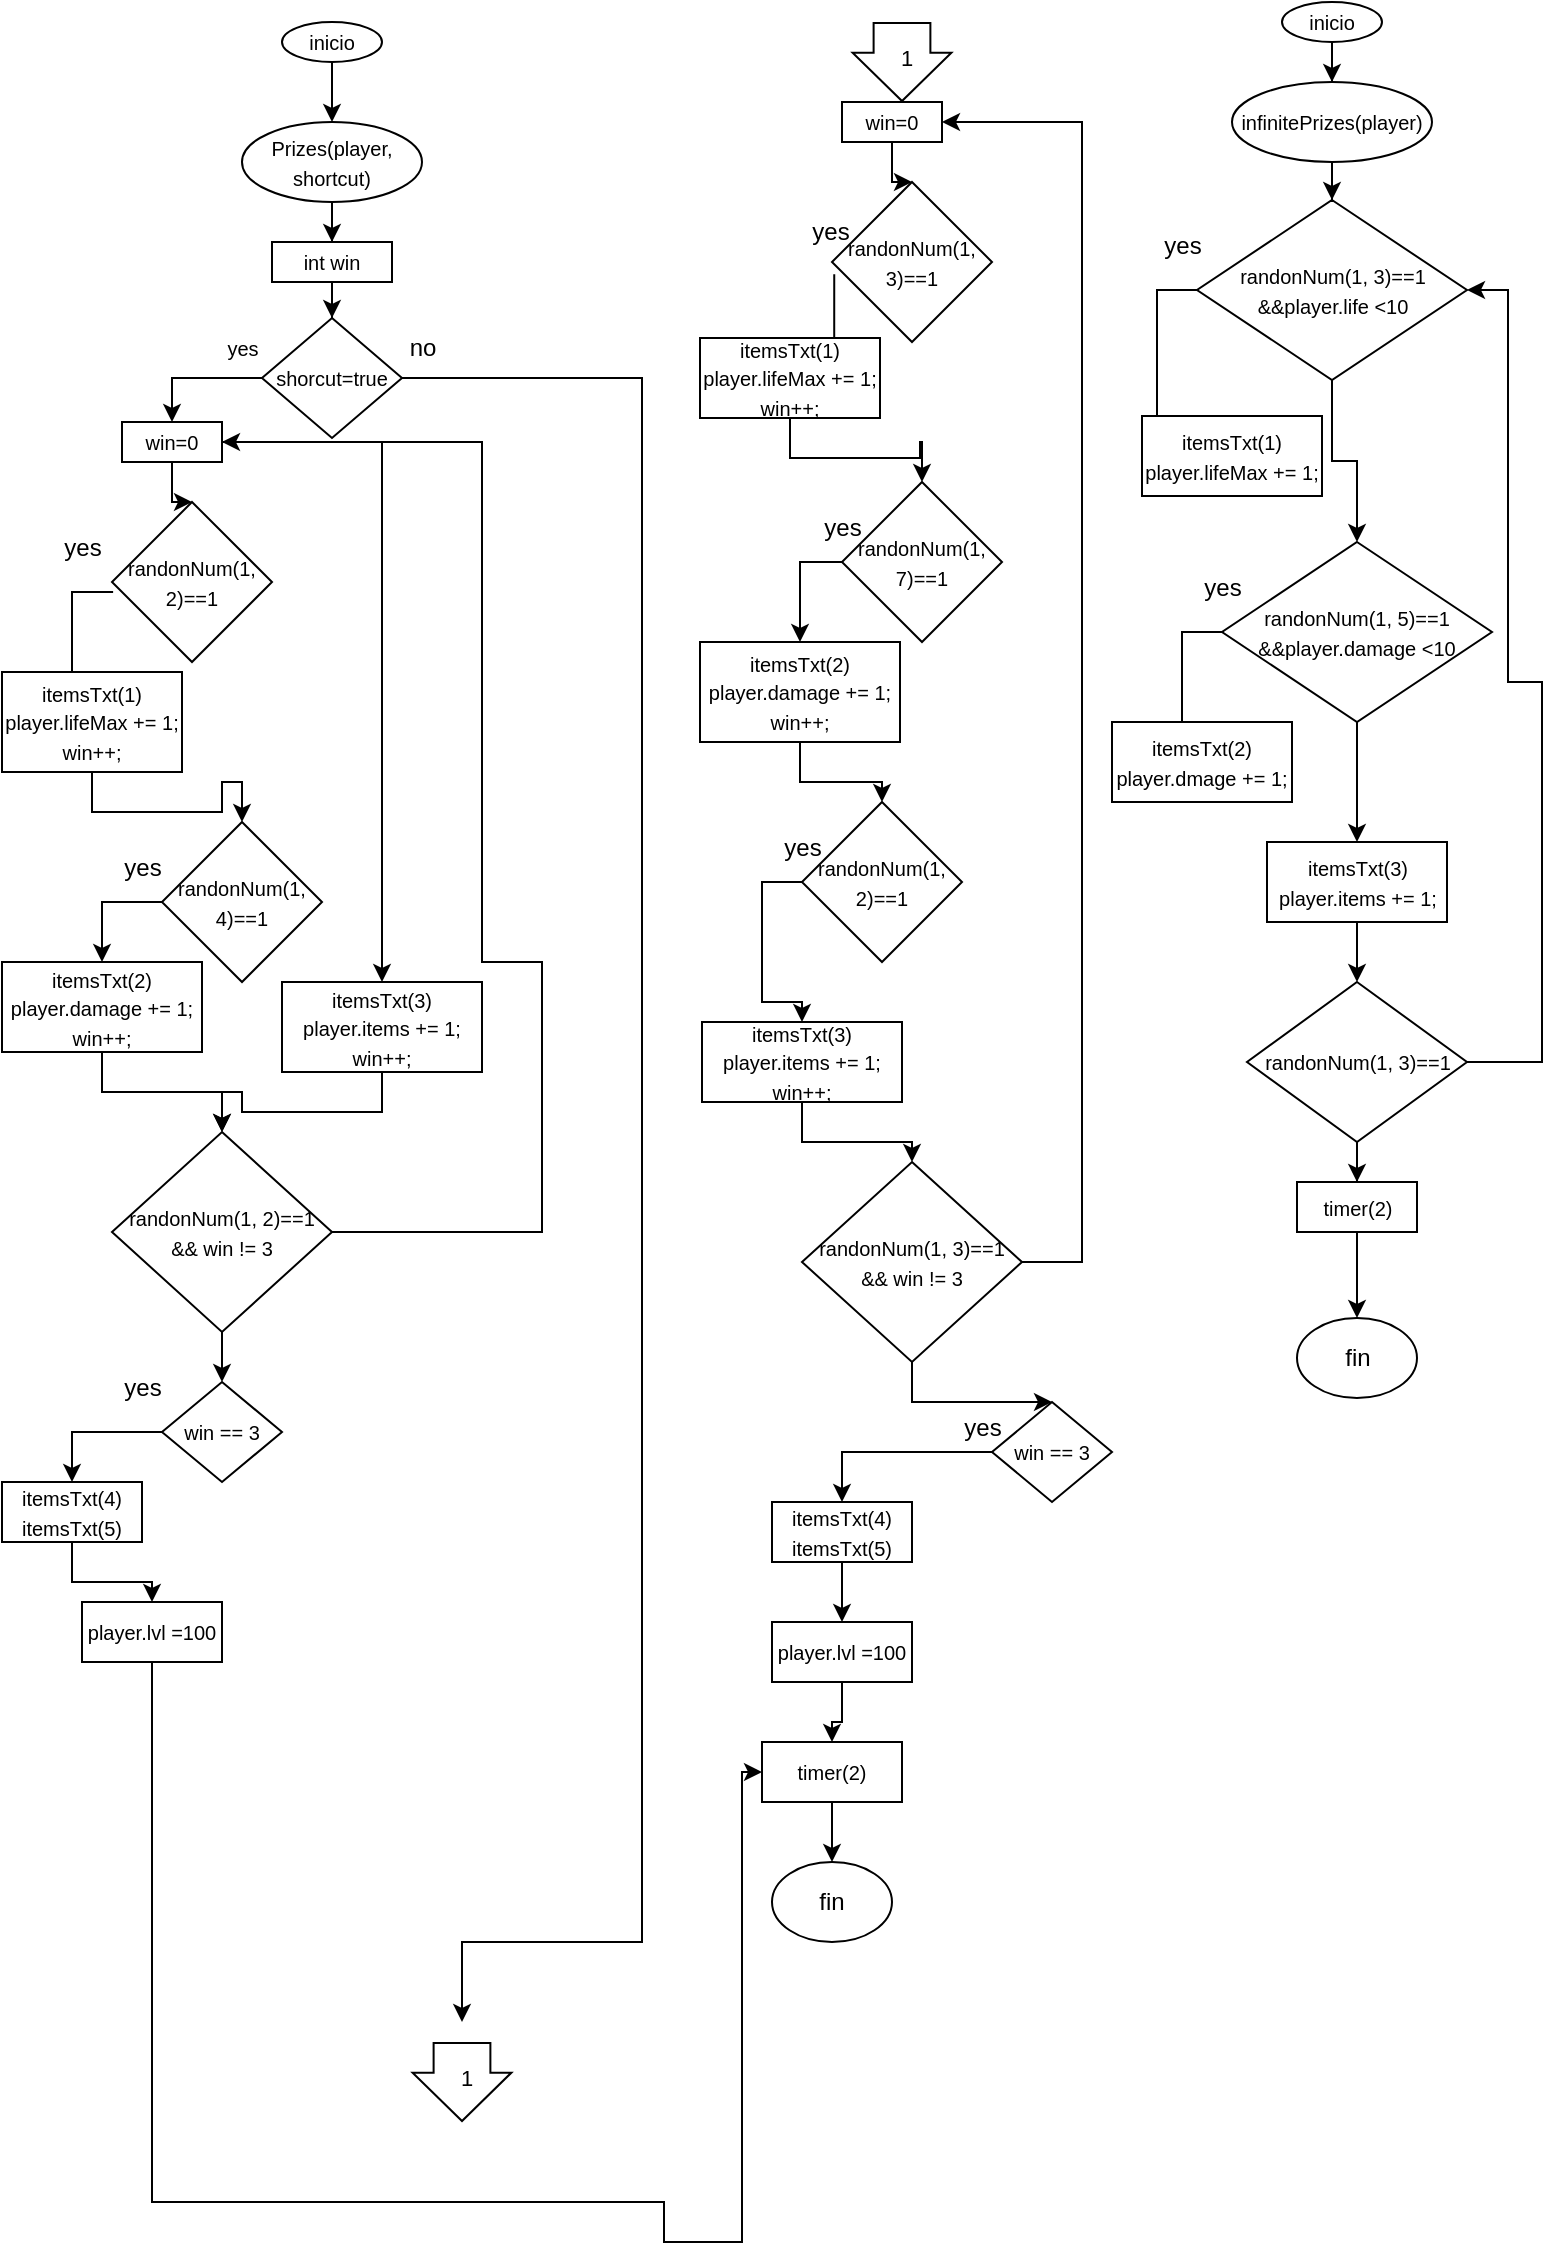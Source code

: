 <mxfile version="27.2.0">
  <diagram name="Página-1" id="TGySJNzwh5DUvGHJewyj">
    <mxGraphModel dx="1453" dy="718" grid="1" gridSize="10" guides="1" tooltips="1" connect="1" arrows="1" fold="1" page="1" pageScale="1" pageWidth="827" pageHeight="1169" math="0" shadow="0">
      <root>
        <mxCell id="0" />
        <mxCell id="1" parent="0" />
        <mxCell id="D4AIVkhYn-2Lcm_9Q2JB-681" value="" style="edgeStyle=orthogonalEdgeStyle;rounded=0;orthogonalLoop=1;jettySize=auto;html=1;" parent="1" source="D4AIVkhYn-2Lcm_9Q2JB-679" target="D4AIVkhYn-2Lcm_9Q2JB-680" edge="1">
          <mxGeometry relative="1" as="geometry" />
        </mxCell>
        <mxCell id="D4AIVkhYn-2Lcm_9Q2JB-679" value="&lt;font style=&quot;font-size: 10px;&quot;&gt;inicio&lt;/font&gt;" style="ellipse;whiteSpace=wrap;html=1;" parent="1" vertex="1">
          <mxGeometry x="160" y="30" width="50" height="20" as="geometry" />
        </mxCell>
        <mxCell id="D4AIVkhYn-2Lcm_9Q2JB-683" value="" style="edgeStyle=orthogonalEdgeStyle;rounded=0;orthogonalLoop=1;jettySize=auto;html=1;" parent="1" source="D4AIVkhYn-2Lcm_9Q2JB-680" target="D4AIVkhYn-2Lcm_9Q2JB-682" edge="1">
          <mxGeometry relative="1" as="geometry" />
        </mxCell>
        <mxCell id="D4AIVkhYn-2Lcm_9Q2JB-680" value="&lt;font style=&quot;font-size: 10px;&quot;&gt;Prizes(player, shortcut)&lt;/font&gt;" style="ellipse;whiteSpace=wrap;html=1;" parent="1" vertex="1">
          <mxGeometry x="140" y="80" width="90" height="40" as="geometry" />
        </mxCell>
        <mxCell id="D4AIVkhYn-2Lcm_9Q2JB-685" value="" style="edgeStyle=orthogonalEdgeStyle;rounded=0;orthogonalLoop=1;jettySize=auto;html=1;" parent="1" source="D4AIVkhYn-2Lcm_9Q2JB-682" target="D4AIVkhYn-2Lcm_9Q2JB-684" edge="1">
          <mxGeometry relative="1" as="geometry" />
        </mxCell>
        <mxCell id="D4AIVkhYn-2Lcm_9Q2JB-682" value="&lt;font style=&quot;font-size: 10px;&quot;&gt;int win&lt;/font&gt;" style="rounded=0;whiteSpace=wrap;html=1;" parent="1" vertex="1">
          <mxGeometry x="155" y="140" width="60" height="20" as="geometry" />
        </mxCell>
        <mxCell id="D4AIVkhYn-2Lcm_9Q2JB-687" style="edgeStyle=orthogonalEdgeStyle;rounded=0;orthogonalLoop=1;jettySize=auto;html=1;entryX=0.5;entryY=0;entryDx=0;entryDy=0;" parent="1" source="D4AIVkhYn-2Lcm_9Q2JB-684" target="D4AIVkhYn-2Lcm_9Q2JB-686" edge="1">
          <mxGeometry relative="1" as="geometry" />
        </mxCell>
        <mxCell id="D4AIVkhYn-2Lcm_9Q2JB-720" style="edgeStyle=orthogonalEdgeStyle;rounded=0;orthogonalLoop=1;jettySize=auto;html=1;" parent="1" source="D4AIVkhYn-2Lcm_9Q2JB-684" edge="1">
          <mxGeometry relative="1" as="geometry">
            <mxPoint x="250" y="1030" as="targetPoint" />
            <Array as="points">
              <mxPoint x="340" y="208" />
              <mxPoint x="340" y="990" />
              <mxPoint x="250" y="990" />
            </Array>
          </mxGeometry>
        </mxCell>
        <mxCell id="D4AIVkhYn-2Lcm_9Q2JB-684" value="&lt;font style=&quot;font-size: 10px;&quot;&gt;shorcut=true&lt;/font&gt;" style="rhombus;whiteSpace=wrap;html=1;" parent="1" vertex="1">
          <mxGeometry x="150" y="178" width="70" height="60" as="geometry" />
        </mxCell>
        <mxCell id="D4AIVkhYn-2Lcm_9Q2JB-690" value="" style="edgeStyle=orthogonalEdgeStyle;rounded=0;orthogonalLoop=1;jettySize=auto;html=1;" parent="1" source="D4AIVkhYn-2Lcm_9Q2JB-686" target="D4AIVkhYn-2Lcm_9Q2JB-689" edge="1">
          <mxGeometry relative="1" as="geometry" />
        </mxCell>
        <mxCell id="6bKhDqab4c361egNnqWA-1" style="edgeStyle=orthogonalEdgeStyle;rounded=0;orthogonalLoop=1;jettySize=auto;html=1;" edge="1" parent="1" source="D4AIVkhYn-2Lcm_9Q2JB-686" target="D4AIVkhYn-2Lcm_9Q2JB-708">
          <mxGeometry relative="1" as="geometry" />
        </mxCell>
        <mxCell id="D4AIVkhYn-2Lcm_9Q2JB-686" value="&lt;font style=&quot;font-size: 10px;&quot;&gt;win=0&lt;/font&gt;" style="rounded=0;whiteSpace=wrap;html=1;" parent="1" vertex="1">
          <mxGeometry x="80" y="230" width="50" height="20" as="geometry" />
        </mxCell>
        <mxCell id="D4AIVkhYn-2Lcm_9Q2JB-688" value="&lt;font style=&quot;font-size: 10px;&quot;&gt;yes&lt;/font&gt;" style="text;html=1;align=center;verticalAlign=middle;resizable=0;points=[];autosize=1;strokeColor=none;fillColor=none;" parent="1" vertex="1">
          <mxGeometry x="120" y="178" width="40" height="30" as="geometry" />
        </mxCell>
        <mxCell id="D4AIVkhYn-2Lcm_9Q2JB-694" style="edgeStyle=orthogonalEdgeStyle;rounded=0;orthogonalLoop=1;jettySize=auto;html=1;entryX=0.5;entryY=0;entryDx=0;entryDy=0;exitX=0.007;exitY=0.563;exitDx=0;exitDy=0;exitPerimeter=0;" parent="1" source="D4AIVkhYn-2Lcm_9Q2JB-689" target="D4AIVkhYn-2Lcm_9Q2JB-696" edge="1">
          <mxGeometry relative="1" as="geometry">
            <mxPoint x="75" y="370" as="targetPoint" />
          </mxGeometry>
        </mxCell>
        <mxCell id="D4AIVkhYn-2Lcm_9Q2JB-689" value="&lt;font style=&quot;font-size: 10px;&quot;&gt;randonNum(1, 2)==1&lt;/font&gt;" style="rhombus;whiteSpace=wrap;html=1;" parent="1" vertex="1">
          <mxGeometry x="75" y="270" width="80" height="80" as="geometry" />
        </mxCell>
        <mxCell id="D4AIVkhYn-2Lcm_9Q2JB-700" value="" style="edgeStyle=orthogonalEdgeStyle;rounded=0;orthogonalLoop=1;jettySize=auto;html=1;" parent="1" source="D4AIVkhYn-2Lcm_9Q2JB-696" target="D4AIVkhYn-2Lcm_9Q2JB-699" edge="1">
          <mxGeometry relative="1" as="geometry" />
        </mxCell>
        <mxCell id="D4AIVkhYn-2Lcm_9Q2JB-696" value="&lt;div&gt;&lt;font style=&quot;font-size: 10px;&quot;&gt;itemsTxt(1)&lt;/font&gt;&lt;/div&gt;&lt;div&gt;&lt;font style=&quot;font-size: 10px;&quot;&gt;player.lifeMax += 1;&lt;/font&gt;&lt;/div&gt;&lt;div&gt;&lt;font style=&quot;font-size: 10px;&quot;&gt;win++;&lt;/font&gt;&lt;/div&gt;" style="rounded=0;whiteSpace=wrap;html=1;" parent="1" vertex="1">
          <mxGeometry x="20" y="355" width="90" height="50" as="geometry" />
        </mxCell>
        <mxCell id="D4AIVkhYn-2Lcm_9Q2JB-699" value="&lt;font style=&quot;font-size: 10px;&quot;&gt;randonNum(1, 4)==1&lt;/font&gt;" style="rhombus;whiteSpace=wrap;html=1;" parent="1" vertex="1">
          <mxGeometry x="100" y="430" width="80" height="80" as="geometry" />
        </mxCell>
        <mxCell id="D4AIVkhYn-2Lcm_9Q2JB-711" style="edgeStyle=orthogonalEdgeStyle;rounded=0;orthogonalLoop=1;jettySize=auto;html=1;" parent="1" source="D4AIVkhYn-2Lcm_9Q2JB-704" target="D4AIVkhYn-2Lcm_9Q2JB-710" edge="1">
          <mxGeometry relative="1" as="geometry" />
        </mxCell>
        <mxCell id="D4AIVkhYn-2Lcm_9Q2JB-704" value="&lt;div&gt;&lt;font style=&quot;font-size: 10px;&quot;&gt;itemsTxt(2)&lt;/font&gt;&lt;/div&gt;&lt;div&gt;&lt;font style=&quot;font-size: 10px;&quot;&gt;player.damage += 1;&lt;/font&gt;&lt;/div&gt;&lt;div&gt;&lt;font style=&quot;font-size: 10px;&quot;&gt;win++;&lt;/font&gt;&lt;/div&gt;" style="rounded=0;whiteSpace=wrap;html=1;" parent="1" vertex="1">
          <mxGeometry x="20" y="500" width="100" height="45" as="geometry" />
        </mxCell>
        <mxCell id="D4AIVkhYn-2Lcm_9Q2JB-705" style="edgeStyle=orthogonalEdgeStyle;rounded=0;orthogonalLoop=1;jettySize=auto;html=1;entryX=0.5;entryY=0;entryDx=0;entryDy=0;exitX=0;exitY=0.5;exitDx=0;exitDy=0;" parent="1" source="D4AIVkhYn-2Lcm_9Q2JB-699" target="D4AIVkhYn-2Lcm_9Q2JB-704" edge="1">
          <mxGeometry relative="1" as="geometry">
            <mxPoint x="69.96" y="500" as="targetPoint" />
          </mxGeometry>
        </mxCell>
        <mxCell id="D4AIVkhYn-2Lcm_9Q2JB-712" style="edgeStyle=orthogonalEdgeStyle;rounded=0;orthogonalLoop=1;jettySize=auto;html=1;" parent="1" source="D4AIVkhYn-2Lcm_9Q2JB-708" target="D4AIVkhYn-2Lcm_9Q2JB-710" edge="1">
          <mxGeometry relative="1" as="geometry" />
        </mxCell>
        <mxCell id="D4AIVkhYn-2Lcm_9Q2JB-708" value="&lt;div&gt;&lt;font style=&quot;font-size: 10px;&quot;&gt;itemsTxt(3)&lt;/font&gt;&lt;/div&gt;&lt;div&gt;&lt;font style=&quot;font-size: 10px;&quot;&gt;player.items += 1;&lt;/font&gt;&lt;/div&gt;&lt;div&gt;&lt;font style=&quot;font-size: 10px;&quot;&gt;win++;&lt;/font&gt;&lt;/div&gt;" style="rounded=0;whiteSpace=wrap;html=1;" parent="1" vertex="1">
          <mxGeometry x="160" y="510" width="100" height="45" as="geometry" />
        </mxCell>
        <mxCell id="D4AIVkhYn-2Lcm_9Q2JB-713" style="edgeStyle=orthogonalEdgeStyle;rounded=0;orthogonalLoop=1;jettySize=auto;html=1;entryX=1;entryY=0.5;entryDx=0;entryDy=0;exitX=1;exitY=0.5;exitDx=0;exitDy=0;" parent="1" source="D4AIVkhYn-2Lcm_9Q2JB-710" target="D4AIVkhYn-2Lcm_9Q2JB-686" edge="1">
          <mxGeometry relative="1" as="geometry">
            <Array as="points">
              <mxPoint x="290" y="635" />
              <mxPoint x="290" y="500" />
              <mxPoint x="260" y="500" />
              <mxPoint x="260" y="240" />
            </Array>
          </mxGeometry>
        </mxCell>
        <mxCell id="D4AIVkhYn-2Lcm_9Q2JB-715" value="" style="edgeStyle=orthogonalEdgeStyle;rounded=0;orthogonalLoop=1;jettySize=auto;html=1;" parent="1" source="D4AIVkhYn-2Lcm_9Q2JB-710" target="D4AIVkhYn-2Lcm_9Q2JB-714" edge="1">
          <mxGeometry relative="1" as="geometry" />
        </mxCell>
        <mxCell id="D4AIVkhYn-2Lcm_9Q2JB-710" value="&lt;font style=&quot;font-size: 10px;&quot;&gt;randonNum(1, 2)==1 &amp;amp;&amp;amp; win != 3&lt;/font&gt;" style="rhombus;whiteSpace=wrap;html=1;" parent="1" vertex="1">
          <mxGeometry x="75" y="585" width="110" height="100" as="geometry" />
        </mxCell>
        <mxCell id="6bKhDqab4c361egNnqWA-3" style="edgeStyle=orthogonalEdgeStyle;rounded=0;orthogonalLoop=1;jettySize=auto;html=1;entryX=0.5;entryY=0;entryDx=0;entryDy=0;" edge="1" parent="1" source="D4AIVkhYn-2Lcm_9Q2JB-714" target="6bKhDqab4c361egNnqWA-2">
          <mxGeometry relative="1" as="geometry" />
        </mxCell>
        <mxCell id="D4AIVkhYn-2Lcm_9Q2JB-714" value="&lt;font style=&quot;font-size: 10px;&quot;&gt;win == 3&lt;/font&gt;" style="rhombus;whiteSpace=wrap;html=1;" parent="1" vertex="1">
          <mxGeometry x="100" y="710" width="60" height="50" as="geometry" />
        </mxCell>
        <mxCell id="D4AIVkhYn-2Lcm_9Q2JB-768" style="edgeStyle=orthogonalEdgeStyle;rounded=0;orthogonalLoop=1;jettySize=auto;html=1;entryX=0;entryY=0.5;entryDx=0;entryDy=0;" parent="1" source="D4AIVkhYn-2Lcm_9Q2JB-718" edge="1" target="D4AIVkhYn-2Lcm_9Q2JB-769">
          <mxGeometry relative="1" as="geometry">
            <mxPoint x="420" y="1130" as="targetPoint" />
            <Array as="points">
              <mxPoint x="95" y="1120" />
              <mxPoint x="351" y="1120" />
              <mxPoint x="351" y="1140" />
              <mxPoint x="390" y="1140" />
              <mxPoint x="390" y="905" />
            </Array>
          </mxGeometry>
        </mxCell>
        <mxCell id="D4AIVkhYn-2Lcm_9Q2JB-718" value="&lt;font style=&quot;font-size: 10px;&quot;&gt;player.lvl =100&lt;/font&gt;" style="rounded=0;whiteSpace=wrap;html=1;" parent="1" vertex="1">
          <mxGeometry x="60" y="820" width="70" height="30" as="geometry" />
        </mxCell>
        <mxCell id="D4AIVkhYn-2Lcm_9Q2JB-721" value="" style="shape=flexArrow;endArrow=classic;html=1;rounded=0;width=28.387;endSize=7.723;" parent="1" edge="1">
          <mxGeometry width="50" height="50" relative="1" as="geometry">
            <mxPoint x="250" y="1040" as="sourcePoint" />
            <mxPoint x="250" y="1080" as="targetPoint" />
          </mxGeometry>
        </mxCell>
        <mxCell id="D4AIVkhYn-2Lcm_9Q2JB-722" value="1" style="edgeLabel;html=1;align=center;verticalAlign=middle;resizable=0;points=[];" parent="D4AIVkhYn-2Lcm_9Q2JB-721" vertex="1" connectable="0">
          <mxGeometry x="-0.126" y="2" relative="1" as="geometry">
            <mxPoint as="offset" />
          </mxGeometry>
        </mxCell>
        <mxCell id="D4AIVkhYn-2Lcm_9Q2JB-723" value="" style="shape=flexArrow;endArrow=classic;html=1;rounded=0;width=28.387;endSize=7.723;fontStyle=1" parent="1" edge="1">
          <mxGeometry width="50" height="50" relative="1" as="geometry">
            <mxPoint x="470" y="30" as="sourcePoint" />
            <mxPoint x="470" y="70" as="targetPoint" />
          </mxGeometry>
        </mxCell>
        <mxCell id="D4AIVkhYn-2Lcm_9Q2JB-724" value="1" style="edgeLabel;html=1;align=center;verticalAlign=middle;resizable=0;points=[];" parent="D4AIVkhYn-2Lcm_9Q2JB-723" vertex="1" connectable="0">
          <mxGeometry x="-0.126" y="2" relative="1" as="geometry">
            <mxPoint as="offset" />
          </mxGeometry>
        </mxCell>
        <mxCell id="D4AIVkhYn-2Lcm_9Q2JB-726" value="" style="edgeStyle=orthogonalEdgeStyle;rounded=0;orthogonalLoop=1;jettySize=auto;html=1;" parent="1" source="D4AIVkhYn-2Lcm_9Q2JB-727" target="D4AIVkhYn-2Lcm_9Q2JB-729" edge="1">
          <mxGeometry relative="1" as="geometry" />
        </mxCell>
        <mxCell id="D4AIVkhYn-2Lcm_9Q2JB-727" value="&lt;font style=&quot;font-size: 10px;&quot;&gt;win=0&lt;/font&gt;" style="rounded=0;whiteSpace=wrap;html=1;" parent="1" vertex="1">
          <mxGeometry x="440" y="70" width="50" height="20" as="geometry" />
        </mxCell>
        <mxCell id="D4AIVkhYn-2Lcm_9Q2JB-750" style="edgeStyle=orthogonalEdgeStyle;rounded=0;orthogonalLoop=1;jettySize=auto;html=1;exitX=0.014;exitY=0.577;exitDx=0;exitDy=0;exitPerimeter=0;entryX=0.5;entryY=0;entryDx=0;entryDy=0;" parent="1" source="D4AIVkhYn-2Lcm_9Q2JB-729" target="D4AIVkhYn-2Lcm_9Q2JB-733" edge="1">
          <mxGeometry relative="1" as="geometry">
            <mxPoint x="435" y="210" as="targetPoint" />
            <Array as="points">
              <mxPoint x="436" y="210" />
              <mxPoint x="410" y="210" />
              <mxPoint x="410" y="198" />
            </Array>
          </mxGeometry>
        </mxCell>
        <mxCell id="D4AIVkhYn-2Lcm_9Q2JB-729" value="&lt;font style=&quot;font-size: 10px;&quot;&gt;randonNum(1, 3)==1&lt;/font&gt;" style="rhombus;whiteSpace=wrap;html=1;" parent="1" vertex="1">
          <mxGeometry x="435" y="110" width="80" height="80" as="geometry" />
        </mxCell>
        <mxCell id="D4AIVkhYn-2Lcm_9Q2JB-732" value="" style="edgeStyle=orthogonalEdgeStyle;rounded=0;orthogonalLoop=1;jettySize=auto;html=1;" parent="1" source="D4AIVkhYn-2Lcm_9Q2JB-733" target="D4AIVkhYn-2Lcm_9Q2JB-734" edge="1">
          <mxGeometry relative="1" as="geometry" />
        </mxCell>
        <mxCell id="D4AIVkhYn-2Lcm_9Q2JB-733" value="&lt;div&gt;&lt;font style=&quot;font-size: 10px;&quot;&gt;itemsTxt(1)&lt;/font&gt;&lt;/div&gt;&lt;div&gt;&lt;font style=&quot;font-size: 10px;&quot;&gt;player.lifeMax += 1;&lt;/font&gt;&lt;/div&gt;&lt;div&gt;&lt;font style=&quot;font-size: 10px;&quot;&gt;win++;&lt;/font&gt;&lt;/div&gt;" style="rounded=0;whiteSpace=wrap;html=1;" parent="1" vertex="1">
          <mxGeometry x="369" y="188" width="90" height="40" as="geometry" />
        </mxCell>
        <mxCell id="D4AIVkhYn-2Lcm_9Q2JB-734" value="&lt;font style=&quot;font-size: 10px;&quot;&gt;randonNum(1, 7)==1&lt;/font&gt;" style="rhombus;whiteSpace=wrap;html=1;" parent="1" vertex="1">
          <mxGeometry x="440" y="260" width="80" height="80" as="geometry" />
        </mxCell>
        <mxCell id="D4AIVkhYn-2Lcm_9Q2JB-747" value="" style="edgeStyle=orthogonalEdgeStyle;rounded=0;orthogonalLoop=1;jettySize=auto;html=1;" parent="1" source="D4AIVkhYn-2Lcm_9Q2JB-738" target="D4AIVkhYn-2Lcm_9Q2JB-746" edge="1">
          <mxGeometry relative="1" as="geometry" />
        </mxCell>
        <mxCell id="D4AIVkhYn-2Lcm_9Q2JB-738" value="&lt;div&gt;&lt;font style=&quot;font-size: 10px;&quot;&gt;itemsTxt(2)&lt;/font&gt;&lt;/div&gt;&lt;div&gt;&lt;font style=&quot;font-size: 10px;&quot;&gt;player.damage += 1;&lt;/font&gt;&lt;/div&gt;&lt;div&gt;&lt;font style=&quot;font-size: 10px;&quot;&gt;win++;&lt;/font&gt;&lt;/div&gt;" style="rounded=0;whiteSpace=wrap;html=1;" parent="1" vertex="1">
          <mxGeometry x="369" y="340" width="100" height="50" as="geometry" />
        </mxCell>
        <mxCell id="D4AIVkhYn-2Lcm_9Q2JB-739" style="edgeStyle=orthogonalEdgeStyle;rounded=0;orthogonalLoop=1;jettySize=auto;html=1;entryX=0.5;entryY=0;entryDx=0;entryDy=0;exitX=0;exitY=0.5;exitDx=0;exitDy=0;" parent="1" source="D4AIVkhYn-2Lcm_9Q2JB-734" target="D4AIVkhYn-2Lcm_9Q2JB-738" edge="1">
          <mxGeometry relative="1" as="geometry">
            <mxPoint x="419.96" y="430" as="targetPoint" />
          </mxGeometry>
        </mxCell>
        <mxCell id="D4AIVkhYn-2Lcm_9Q2JB-752" value="" style="edgeStyle=orthogonalEdgeStyle;rounded=0;orthogonalLoop=1;jettySize=auto;html=1;" parent="1" source="D4AIVkhYn-2Lcm_9Q2JB-743" target="D4AIVkhYn-2Lcm_9Q2JB-751" edge="1">
          <mxGeometry relative="1" as="geometry" />
        </mxCell>
        <mxCell id="D4AIVkhYn-2Lcm_9Q2JB-743" value="&lt;div&gt;&lt;font style=&quot;font-size: 10px;&quot;&gt;itemsTxt(3)&lt;/font&gt;&lt;/div&gt;&lt;div&gt;&lt;font style=&quot;font-size: 10px;&quot;&gt;player.items += 1;&lt;/font&gt;&lt;/div&gt;&lt;div&gt;&lt;font style=&quot;font-size: 10px;&quot;&gt;win++;&lt;/font&gt;&lt;/div&gt;" style="rounded=0;whiteSpace=wrap;html=1;" parent="1" vertex="1">
          <mxGeometry x="370" y="530" width="100" height="40" as="geometry" />
        </mxCell>
        <mxCell id="D4AIVkhYn-2Lcm_9Q2JB-749" style="edgeStyle=orthogonalEdgeStyle;rounded=0;orthogonalLoop=1;jettySize=auto;html=1;entryX=0.5;entryY=0;entryDx=0;entryDy=0;exitX=0;exitY=0.5;exitDx=0;exitDy=0;" parent="1" source="D4AIVkhYn-2Lcm_9Q2JB-746" target="D4AIVkhYn-2Lcm_9Q2JB-743" edge="1">
          <mxGeometry relative="1" as="geometry">
            <mxPoint x="419" y="545.0" as="targetPoint" />
          </mxGeometry>
        </mxCell>
        <mxCell id="D4AIVkhYn-2Lcm_9Q2JB-746" value="&lt;font style=&quot;font-size: 10px;&quot;&gt;randonNum(1, 2)==1&lt;/font&gt;" style="rhombus;whiteSpace=wrap;html=1;" parent="1" vertex="1">
          <mxGeometry x="420" y="420" width="80" height="80" as="geometry" />
        </mxCell>
        <mxCell id="D4AIVkhYn-2Lcm_9Q2JB-760" style="edgeStyle=orthogonalEdgeStyle;rounded=0;orthogonalLoop=1;jettySize=auto;html=1;entryX=0.5;entryY=0;entryDx=0;entryDy=0;" parent="1" source="D4AIVkhYn-2Lcm_9Q2JB-751" target="D4AIVkhYn-2Lcm_9Q2JB-756" edge="1">
          <mxGeometry relative="1" as="geometry" />
        </mxCell>
        <mxCell id="6bKhDqab4c361egNnqWA-13" style="edgeStyle=orthogonalEdgeStyle;rounded=0;orthogonalLoop=1;jettySize=auto;html=1;entryX=1;entryY=0.5;entryDx=0;entryDy=0;" edge="1" parent="1" source="D4AIVkhYn-2Lcm_9Q2JB-751" target="D4AIVkhYn-2Lcm_9Q2JB-727">
          <mxGeometry relative="1" as="geometry">
            <Array as="points">
              <mxPoint x="560" y="650" />
              <mxPoint x="560" y="80" />
            </Array>
          </mxGeometry>
        </mxCell>
        <mxCell id="D4AIVkhYn-2Lcm_9Q2JB-751" value="&lt;font style=&quot;font-size: 10px;&quot;&gt;randonNum(1, 3)==1 &amp;amp;&amp;amp; win != 3&lt;/font&gt;" style="rhombus;whiteSpace=wrap;html=1;" parent="1" vertex="1">
          <mxGeometry x="420" y="600" width="110" height="100" as="geometry" />
        </mxCell>
        <mxCell id="D4AIVkhYn-2Lcm_9Q2JB-755" style="edgeStyle=orthogonalEdgeStyle;rounded=0;orthogonalLoop=1;jettySize=auto;html=1;entryX=0.5;entryY=0;entryDx=0;entryDy=0;" parent="1" source="D4AIVkhYn-2Lcm_9Q2JB-756" target="6bKhDqab4c361egNnqWA-14" edge="1">
          <mxGeometry relative="1" as="geometry">
            <mxPoint x="455" y="780" as="targetPoint" />
          </mxGeometry>
        </mxCell>
        <mxCell id="D4AIVkhYn-2Lcm_9Q2JB-756" value="&lt;font style=&quot;font-size: 10px;&quot;&gt;win == 3&lt;/font&gt;" style="rhombus;whiteSpace=wrap;html=1;" parent="1" vertex="1">
          <mxGeometry x="515" y="720" width="60" height="50" as="geometry" />
        </mxCell>
        <mxCell id="6bKhDqab4c361egNnqWA-17" style="edgeStyle=orthogonalEdgeStyle;rounded=0;orthogonalLoop=1;jettySize=auto;html=1;entryX=0.5;entryY=0;entryDx=0;entryDy=0;" edge="1" parent="1" source="D4AIVkhYn-2Lcm_9Q2JB-759" target="D4AIVkhYn-2Lcm_9Q2JB-769">
          <mxGeometry relative="1" as="geometry" />
        </mxCell>
        <mxCell id="D4AIVkhYn-2Lcm_9Q2JB-759" value="&lt;font style=&quot;font-size: 10px;&quot;&gt;player.lvl =100&lt;/font&gt;" style="rounded=0;whiteSpace=wrap;html=1;" parent="1" vertex="1">
          <mxGeometry x="405" y="830" width="70" height="30" as="geometry" />
        </mxCell>
        <mxCell id="D4AIVkhYn-2Lcm_9Q2JB-771" value="" style="edgeStyle=orthogonalEdgeStyle;rounded=0;orthogonalLoop=1;jettySize=auto;html=1;" parent="1" source="D4AIVkhYn-2Lcm_9Q2JB-769" target="D4AIVkhYn-2Lcm_9Q2JB-770" edge="1">
          <mxGeometry relative="1" as="geometry" />
        </mxCell>
        <mxCell id="D4AIVkhYn-2Lcm_9Q2JB-769" value="&lt;font style=&quot;font-size: 10px;&quot;&gt;timer(2)&lt;/font&gt;" style="rounded=0;whiteSpace=wrap;html=1;" parent="1" vertex="1">
          <mxGeometry x="400" y="890" width="70" height="30" as="geometry" />
        </mxCell>
        <mxCell id="D4AIVkhYn-2Lcm_9Q2JB-770" value="fin" style="ellipse;whiteSpace=wrap;html=1;" parent="1" vertex="1">
          <mxGeometry x="405" y="950" width="60" height="40" as="geometry" />
        </mxCell>
        <mxCell id="6bKhDqab4c361egNnqWA-9" style="edgeStyle=orthogonalEdgeStyle;rounded=0;orthogonalLoop=1;jettySize=auto;html=1;entryX=0.5;entryY=0;entryDx=0;entryDy=0;" edge="1" parent="1" source="6bKhDqab4c361egNnqWA-2" target="D4AIVkhYn-2Lcm_9Q2JB-718">
          <mxGeometry relative="1" as="geometry" />
        </mxCell>
        <mxCell id="6bKhDqab4c361egNnqWA-2" value="&lt;font style=&quot;font-size: 10px;&quot;&gt;itemsTxt(4)&lt;/font&gt;&lt;div&gt;&lt;font style=&quot;font-size: 10px;&quot;&gt;itemsTxt(5)&lt;/font&gt;&lt;/div&gt;" style="rounded=0;whiteSpace=wrap;html=1;" vertex="1" parent="1">
          <mxGeometry x="20" y="760" width="70" height="30" as="geometry" />
        </mxCell>
        <mxCell id="6bKhDqab4c361egNnqWA-4" value="yes" style="text;html=1;align=center;verticalAlign=middle;resizable=0;points=[];autosize=1;strokeColor=none;fillColor=none;" vertex="1" parent="1">
          <mxGeometry x="70" y="698" width="40" height="30" as="geometry" />
        </mxCell>
        <mxCell id="6bKhDqab4c361egNnqWA-5" value="yes" style="text;html=1;align=center;verticalAlign=middle;resizable=0;points=[];autosize=1;strokeColor=none;fillColor=none;" vertex="1" parent="1">
          <mxGeometry x="70" y="438" width="40" height="30" as="geometry" />
        </mxCell>
        <mxCell id="6bKhDqab4c361egNnqWA-6" value="yes" style="text;html=1;align=center;verticalAlign=middle;resizable=0;points=[];autosize=1;strokeColor=none;fillColor=none;" vertex="1" parent="1">
          <mxGeometry x="40" y="278" width="40" height="30" as="geometry" />
        </mxCell>
        <mxCell id="6bKhDqab4c361egNnqWA-7" value="no" style="text;html=1;align=center;verticalAlign=middle;resizable=0;points=[];autosize=1;strokeColor=none;fillColor=none;" vertex="1" parent="1">
          <mxGeometry x="210" y="178" width="40" height="30" as="geometry" />
        </mxCell>
        <mxCell id="6bKhDqab4c361egNnqWA-10" value="yes" style="text;html=1;align=center;verticalAlign=middle;resizable=0;points=[];autosize=1;strokeColor=none;fillColor=none;" vertex="1" parent="1">
          <mxGeometry x="413.5" y="120" width="40" height="30" as="geometry" />
        </mxCell>
        <mxCell id="6bKhDqab4c361egNnqWA-11" value="yes" style="text;html=1;align=center;verticalAlign=middle;resizable=0;points=[];autosize=1;strokeColor=none;fillColor=none;" vertex="1" parent="1">
          <mxGeometry x="420" y="268" width="40" height="30" as="geometry" />
        </mxCell>
        <mxCell id="6bKhDqab4c361egNnqWA-12" value="yes" style="text;html=1;align=center;verticalAlign=middle;resizable=0;points=[];autosize=1;strokeColor=none;fillColor=none;" vertex="1" parent="1">
          <mxGeometry x="400" y="428" width="40" height="30" as="geometry" />
        </mxCell>
        <mxCell id="6bKhDqab4c361egNnqWA-15" style="edgeStyle=orthogonalEdgeStyle;rounded=0;orthogonalLoop=1;jettySize=auto;html=1;" edge="1" parent="1" source="6bKhDqab4c361egNnqWA-14" target="D4AIVkhYn-2Lcm_9Q2JB-759">
          <mxGeometry relative="1" as="geometry" />
        </mxCell>
        <mxCell id="6bKhDqab4c361egNnqWA-14" value="&lt;font style=&quot;font-size: 10px;&quot;&gt;itemsTxt(4)&lt;/font&gt;&lt;div&gt;&lt;font style=&quot;font-size: 10px;&quot;&gt;itemsTxt(5)&lt;/font&gt;&lt;/div&gt;" style="rounded=0;whiteSpace=wrap;html=1;" vertex="1" parent="1">
          <mxGeometry x="405" y="770" width="70" height="30" as="geometry" />
        </mxCell>
        <mxCell id="6bKhDqab4c361egNnqWA-16" value="yes" style="text;html=1;align=center;verticalAlign=middle;resizable=0;points=[];autosize=1;strokeColor=none;fillColor=none;" vertex="1" parent="1">
          <mxGeometry x="490" y="718" width="40" height="30" as="geometry" />
        </mxCell>
        <mxCell id="6bKhDqab4c361egNnqWA-26" value="" style="edgeStyle=orthogonalEdgeStyle;rounded=0;orthogonalLoop=1;jettySize=auto;html=1;" edge="1" parent="1" source="6bKhDqab4c361egNnqWA-18" target="6bKhDqab4c361egNnqWA-24">
          <mxGeometry relative="1" as="geometry" />
        </mxCell>
        <mxCell id="6bKhDqab4c361egNnqWA-18" value="&lt;font style=&quot;font-size: 10px;&quot;&gt;inicio&lt;/font&gt;" style="ellipse;whiteSpace=wrap;html=1;" vertex="1" parent="1">
          <mxGeometry x="660" y="20" width="50" height="20" as="geometry" />
        </mxCell>
        <mxCell id="6bKhDqab4c361egNnqWA-22" style="edgeStyle=orthogonalEdgeStyle;rounded=0;orthogonalLoop=1;jettySize=auto;html=1;exitX=0;exitY=0.5;exitDx=0;exitDy=0;" edge="1" parent="1" source="6bKhDqab4c361egNnqWA-19" target="6bKhDqab4c361egNnqWA-21">
          <mxGeometry relative="1" as="geometry" />
        </mxCell>
        <mxCell id="6bKhDqab4c361egNnqWA-31" style="edgeStyle=orthogonalEdgeStyle;rounded=0;orthogonalLoop=1;jettySize=auto;html=1;entryX=0.5;entryY=0;entryDx=0;entryDy=0;" edge="1" parent="1" source="6bKhDqab4c361egNnqWA-19" target="6bKhDqab4c361egNnqWA-28">
          <mxGeometry relative="1" as="geometry" />
        </mxCell>
        <mxCell id="6bKhDqab4c361egNnqWA-19" value="&lt;font style=&quot;font-size: 10px;&quot;&gt;randonNum(1, 3)==1 &amp;amp;&amp;amp;player.life &amp;lt;10&lt;/font&gt;" style="rhombus;whiteSpace=wrap;html=1;" vertex="1" parent="1">
          <mxGeometry x="617.5" y="119" width="135" height="90" as="geometry" />
        </mxCell>
        <mxCell id="6bKhDqab4c361egNnqWA-21" value="&lt;div&gt;&lt;font style=&quot;font-size: 10px;&quot;&gt;itemsTxt(1)&lt;/font&gt;&lt;/div&gt;&lt;div&gt;&lt;font style=&quot;font-size: 10px;&quot;&gt;player.lifeMax += 1;&lt;/font&gt;&lt;/div&gt;" style="rounded=0;whiteSpace=wrap;html=1;" vertex="1" parent="1">
          <mxGeometry x="590" y="227" width="90" height="40" as="geometry" />
        </mxCell>
        <mxCell id="6bKhDqab4c361egNnqWA-23" value="yes" style="text;html=1;align=center;verticalAlign=middle;resizable=0;points=[];autosize=1;strokeColor=none;fillColor=none;" vertex="1" parent="1">
          <mxGeometry x="590" y="127" width="40" height="30" as="geometry" />
        </mxCell>
        <mxCell id="6bKhDqab4c361egNnqWA-25" value="" style="edgeStyle=orthogonalEdgeStyle;rounded=0;orthogonalLoop=1;jettySize=auto;html=1;" edge="1" parent="1" source="6bKhDqab4c361egNnqWA-24" target="6bKhDqab4c361egNnqWA-19">
          <mxGeometry relative="1" as="geometry" />
        </mxCell>
        <mxCell id="6bKhDqab4c361egNnqWA-24" value="&lt;font style=&quot;font-size: 10px;&quot;&gt;infinitePrizes(player)&lt;/font&gt;" style="ellipse;whiteSpace=wrap;html=1;" vertex="1" parent="1">
          <mxGeometry x="635" y="60" width="100" height="40" as="geometry" />
        </mxCell>
        <mxCell id="6bKhDqab4c361egNnqWA-27" style="edgeStyle=orthogonalEdgeStyle;rounded=0;orthogonalLoop=1;jettySize=auto;html=1;exitX=0;exitY=0.5;exitDx=0;exitDy=0;" edge="1" parent="1" source="6bKhDqab4c361egNnqWA-28" target="6bKhDqab4c361egNnqWA-29">
          <mxGeometry relative="1" as="geometry" />
        </mxCell>
        <mxCell id="6bKhDqab4c361egNnqWA-33" style="edgeStyle=orthogonalEdgeStyle;rounded=0;orthogonalLoop=1;jettySize=auto;html=1;" edge="1" parent="1" source="6bKhDqab4c361egNnqWA-28" target="6bKhDqab4c361egNnqWA-32">
          <mxGeometry relative="1" as="geometry" />
        </mxCell>
        <mxCell id="6bKhDqab4c361egNnqWA-28" value="&lt;font style=&quot;font-size: 10px;&quot;&gt;randonNum(1, 5)==1 &amp;amp;&amp;amp;player.damage &amp;lt;10&lt;/font&gt;" style="rhombus;whiteSpace=wrap;html=1;" vertex="1" parent="1">
          <mxGeometry x="630" y="290" width="135" height="90" as="geometry" />
        </mxCell>
        <mxCell id="6bKhDqab4c361egNnqWA-29" value="&lt;div&gt;&lt;font style=&quot;font-size: 10px;&quot;&gt;itemsTxt(2)&lt;/font&gt;&lt;/div&gt;&lt;div&gt;&lt;font style=&quot;font-size: 10px;&quot;&gt;player.dmage += 1;&lt;/font&gt;&lt;/div&gt;" style="rounded=0;whiteSpace=wrap;html=1;" vertex="1" parent="1">
          <mxGeometry x="575" y="380" width="90" height="40" as="geometry" />
        </mxCell>
        <mxCell id="6bKhDqab4c361egNnqWA-30" value="yes" style="text;html=1;align=center;verticalAlign=middle;resizable=0;points=[];autosize=1;strokeColor=none;fillColor=none;" vertex="1" parent="1">
          <mxGeometry x="610" y="298" width="40" height="30" as="geometry" />
        </mxCell>
        <mxCell id="6bKhDqab4c361egNnqWA-36" value="" style="edgeStyle=orthogonalEdgeStyle;rounded=0;orthogonalLoop=1;jettySize=auto;html=1;" edge="1" parent="1" source="6bKhDqab4c361egNnqWA-32" target="6bKhDqab4c361egNnqWA-35">
          <mxGeometry relative="1" as="geometry" />
        </mxCell>
        <mxCell id="6bKhDqab4c361egNnqWA-32" value="&lt;div&gt;&lt;font style=&quot;font-size: 10px;&quot;&gt;itemsTxt(3)&lt;/font&gt;&lt;/div&gt;&lt;div&gt;&lt;font style=&quot;font-size: 10px;&quot;&gt;player.items += 1;&lt;/font&gt;&lt;/div&gt;" style="rounded=0;whiteSpace=wrap;html=1;" vertex="1" parent="1">
          <mxGeometry x="652.5" y="440" width="90" height="40" as="geometry" />
        </mxCell>
        <mxCell id="6bKhDqab4c361egNnqWA-37" style="edgeStyle=orthogonalEdgeStyle;rounded=0;orthogonalLoop=1;jettySize=auto;html=1;entryX=1;entryY=0.5;entryDx=0;entryDy=0;" edge="1" parent="1" source="6bKhDqab4c361egNnqWA-35" target="6bKhDqab4c361egNnqWA-19">
          <mxGeometry relative="1" as="geometry">
            <Array as="points">
              <mxPoint x="790" y="550" />
              <mxPoint x="790" y="360" />
              <mxPoint x="773" y="360" />
              <mxPoint x="773" y="164" />
            </Array>
          </mxGeometry>
        </mxCell>
        <mxCell id="6bKhDqab4c361egNnqWA-39" value="" style="edgeStyle=orthogonalEdgeStyle;rounded=0;orthogonalLoop=1;jettySize=auto;html=1;" edge="1" parent="1" source="6bKhDqab4c361egNnqWA-35" target="6bKhDqab4c361egNnqWA-38">
          <mxGeometry relative="1" as="geometry" />
        </mxCell>
        <mxCell id="6bKhDqab4c361egNnqWA-35" value="&lt;font style=&quot;font-size: 10px;&quot;&gt;randonNum(1, 3)==1&lt;/font&gt;" style="rhombus;whiteSpace=wrap;html=1;" vertex="1" parent="1">
          <mxGeometry x="642.5" y="510" width="110" height="80" as="geometry" />
        </mxCell>
        <mxCell id="6bKhDqab4c361egNnqWA-41" value="" style="edgeStyle=orthogonalEdgeStyle;rounded=0;orthogonalLoop=1;jettySize=auto;html=1;" edge="1" parent="1" source="6bKhDqab4c361egNnqWA-38" target="6bKhDqab4c361egNnqWA-40">
          <mxGeometry relative="1" as="geometry" />
        </mxCell>
        <mxCell id="6bKhDqab4c361egNnqWA-38" value="&lt;font style=&quot;font-size: 10px;&quot;&gt;timer(2)&lt;/font&gt;" style="rounded=0;whiteSpace=wrap;html=1;" vertex="1" parent="1">
          <mxGeometry x="667.5" y="610" width="60" height="25" as="geometry" />
        </mxCell>
        <mxCell id="6bKhDqab4c361egNnqWA-40" value="fin" style="ellipse;whiteSpace=wrap;html=1;" vertex="1" parent="1">
          <mxGeometry x="667.5" y="678" width="60" height="40" as="geometry" />
        </mxCell>
      </root>
    </mxGraphModel>
  </diagram>
</mxfile>
